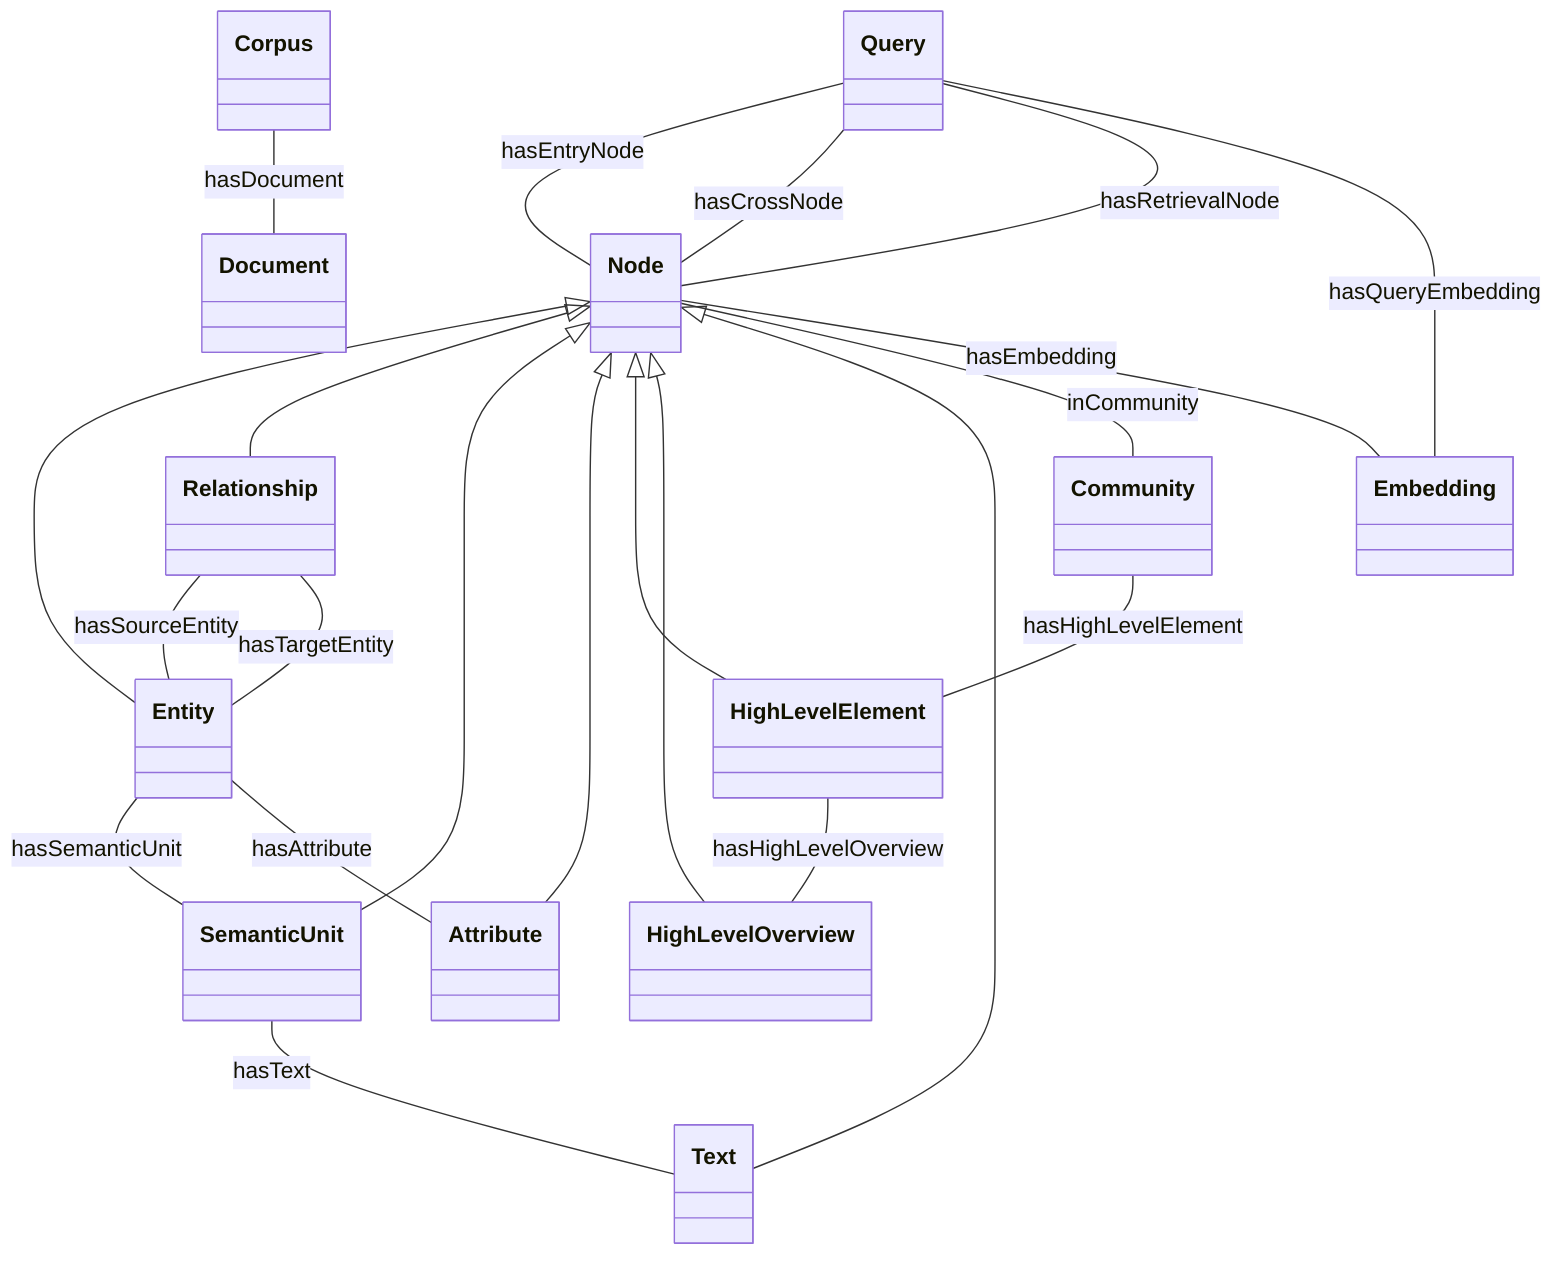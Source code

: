 classDiagram
    Node <|-- Entity
    Node <|-- Relationship
    Node <|-- SemanticUnit
    Node <|-- Attribute
    Node <|-- HighLevelElement
    Node <|-- HighLevelOverview
    Node <|-- Text
    
    Entity -- SemanticUnit: hasSemanticUnit
    Entity -- Attribute: hasAttribute
    Relationship -- Entity: hasSourceEntity
    Relationship -- Entity: hasTargetEntity
    SemanticUnit -- Text: hasText
    HighLevelElement -- HighLevelOverview: hasHighLevelOverview
    Community -- HighLevelElement: hasHighLevelElement
    Node -- Community: inCommunity
    Node -- Embedding: hasEmbedding
    Corpus -- Document: hasDocument
    Query -- Node: hasEntryNode
    Query -- Node: hasCrossNode
    Query -- Node: hasRetrievalNode
    Query -- Embedding: hasQueryEmbedding